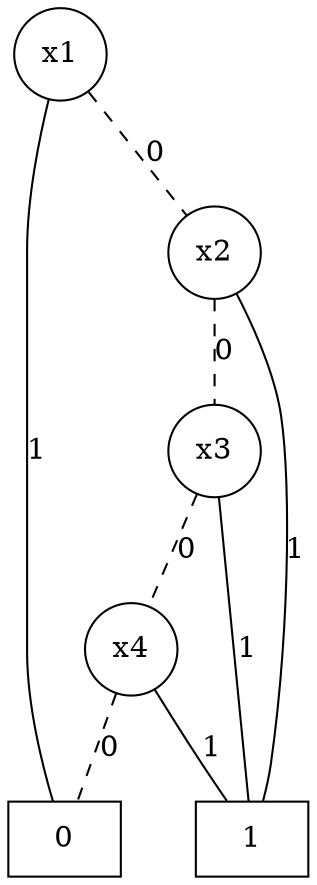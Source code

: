 graph BDD { n140416139901248 [label=0,shape=box]; n140416140133232 [label=1,shape=box]; n140416135883424 [label="x4",shape=circle]; n140416135884000 [label="x3",shape=circle]; n140416135883904 [label="x2",shape=circle]; n140416135884096 [label="x1",shape=circle]; n140416135883424 -- n140416139901248 [label=0,style=dashed]; n140416135883424 -- n140416140133232 [label=1]; n140416135884000 -- n140416135883424 [label=0,style=dashed]; n140416135884000 -- n140416140133232 [label=1]; n140416135883904 -- n140416135884000 [label=0,style=dashed]; n140416135883904 -- n140416140133232 [label=1]; n140416135884096 -- n140416135883904 [label=0,style=dashed]; n140416135884096 -- n140416139901248 [label=1]; }
